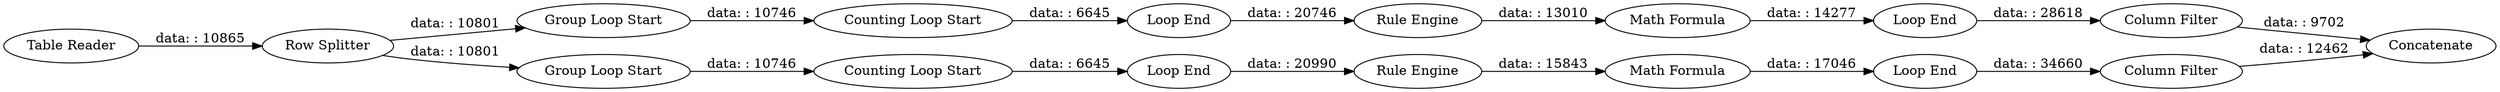 digraph {
	"-1251238217195769734_14" [label="Group Loop Start"]
	"-1251238217195769734_16" [label="Loop End"]
	"-1251238217195769734_12" [label="Math Formula"]
	"-1251238217195769734_8" [label="Math Formula"]
	"-1251238217195769734_3" [label="Group Loop Start"]
	"-1251238217195769734_11" [label="Rule Engine"]
	"-1251238217195769734_4" [label="Counting Loop Start"]
	"-1251238217195769734_2" [label="Row Splitter"]
	"-1251238217195769734_10" [label="Column Filter"]
	"-1251238217195769734_7" [label="Rule Engine"]
	"-1251238217195769734_18" [label=Concatenate]
	"-1251238217195769734_9" [label="Loop End"]
	"-1251238217195769734_17" [label="Column Filter"]
	"-1251238217195769734_13" [label="Loop End"]
	"-1251238217195769734_5" [label="Loop End"]
	"-1251238217195769734_1" [label="Table Reader"]
	"-1251238217195769734_15" [label="Counting Loop Start"]
	"-1251238217195769734_1" -> "-1251238217195769734_2" [label="data: : 10865"]
	"-1251238217195769734_9" -> "-1251238217195769734_10" [label="data: : 34660"]
	"-1251238217195769734_8" -> "-1251238217195769734_9" [label="data: : 17046"]
	"-1251238217195769734_17" -> "-1251238217195769734_18" [label="data: : 9702"]
	"-1251238217195769734_13" -> "-1251238217195769734_17" [label="data: : 28618"]
	"-1251238217195769734_5" -> "-1251238217195769734_7" [label="data: : 20990"]
	"-1251238217195769734_2" -> "-1251238217195769734_3" [label="data: : 10801"]
	"-1251238217195769734_10" -> "-1251238217195769734_18" [label="data: : 12462"]
	"-1251238217195769734_3" -> "-1251238217195769734_4" [label="data: : 10746"]
	"-1251238217195769734_4" -> "-1251238217195769734_5" [label="data: : 6645"]
	"-1251238217195769734_12" -> "-1251238217195769734_13" [label="data: : 14277"]
	"-1251238217195769734_15" -> "-1251238217195769734_16" [label="data: : 6645"]
	"-1251238217195769734_7" -> "-1251238217195769734_8" [label="data: : 15843"]
	"-1251238217195769734_11" -> "-1251238217195769734_12" [label="data: : 13010"]
	"-1251238217195769734_14" -> "-1251238217195769734_15" [label="data: : 10746"]
	"-1251238217195769734_2" -> "-1251238217195769734_14" [label="data: : 10801"]
	"-1251238217195769734_16" -> "-1251238217195769734_11" [label="data: : 20746"]
	rankdir=LR
}

